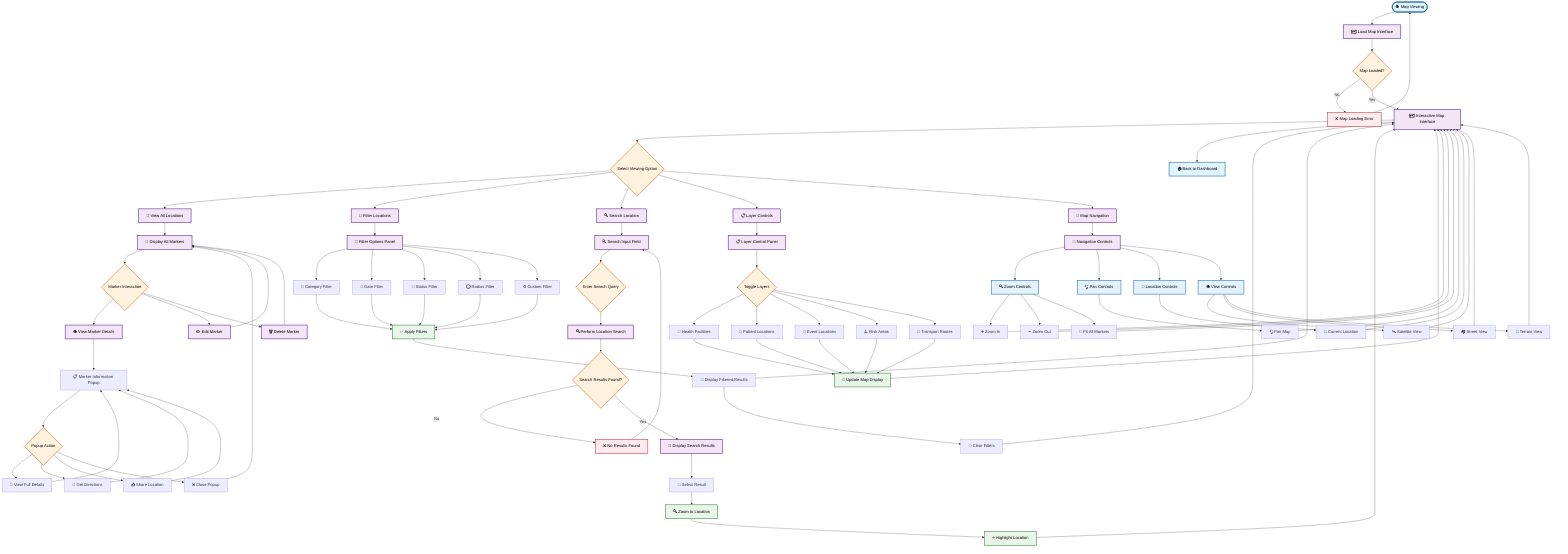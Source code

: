 flowchart TD
    %% Map Viewing Module
    
    Start([👁️ Map Viewing]) --> LoadMap[🗺️ Load Map Interface]
    LoadMap --> MapLoaded{Map Loaded?}
    MapLoaded -->|No| MapError[❌ Map Loading Error]
    MapLoaded -->|Yes| MapInterface[🗺️ Interactive Map Interface]
    
    MapInterface --> ViewingOptions{Select Viewing Option}
    
    %% Viewing Options
    ViewingOptions --> ViewLocations[📍 View All Locations]
    ViewingOptions --> FilterLocations[🔽 Filter Locations]
    ViewingOptions --> SearchLocation[🔍 Search Location]
    ViewingOptions --> LayerControls[📋 Layer Controls]
    ViewingOptions --> MapNavigation[🧭 Map Navigation]
    
    %% View All Locations
    ViewLocations --> DisplayMarkers[📍 Display All Markers]
    DisplayMarkers --> MarkerInteraction{Marker Interaction}
    MarkerInteraction --> ViewMarkerDetails[👁️ View Marker Details]
    MarkerInteraction --> EditMarker[✏️ Edit Marker]
    MarkerInteraction --> DeleteMarker[🗑️ Delete Marker]
    
    ViewMarkerDetails --> MarkerPopup[📋 Marker Information Popup]
    MarkerPopup --> PopupActions{Popup Action}
    PopupActions --> ViewFullDetails[📄 View Full Details]
    PopupActions --> GetDirections[🧭 Get Directions]
    PopupActions --> ShareLocation[📤 Share Location]
    PopupActions --> ClosePopup[❌ Close Popup]
    
    %% Filter Locations
    FilterLocations --> FilterOptions[🔽 Filter Options Panel]
    FilterOptions --> CategoryFilter[📂 Category Filter]
    FilterOptions --> DateFilter[📅 Date Filter]
    FilterOptions --> StatusFilter[🔘 Status Filter]
    FilterOptions --> RadiusFilter[⭕ Radius Filter]
    FilterOptions --> CustomFilter[⚙️ Custom Filter]
    
    CategoryFilter --> ApplyFilter[✅ Apply Filters]
    DateFilter --> ApplyFilter
    StatusFilter --> ApplyFilter
    RadiusFilter --> ApplyFilter
    CustomFilter --> ApplyFilter
    
    ApplyFilter --> FilteredResults[📍 Display Filtered Results]
    FilteredResults --> ClearFilters[🧹 Clear Filters]
    ClearFilters --> MapInterface
    
    %% Search Location
    SearchLocation --> SearchInput[🔍 Search Input Field]
    SearchInput --> SearchQuery{Enter Search Query}
    SearchQuery --> LocationSearch[🔍 Perform Location Search]
    LocationSearch --> SearchResults{Search Results Found?}
    SearchResults -->|No| NoResults[❌ No Results Found]
    SearchResults -->|Yes| DisplaySearchResults[📍 Display Search Results]
    
    DisplaySearchResults --> SelectSearchResult[🎯 Select Result]
    SelectSearchResult --> ZoomToLocation[🔍 Zoom to Location]
    ZoomToLocation --> HighlightLocation[⭐ Highlight Location]
    
    %% Layer Controls
    LayerControls --> LayerPanel[📋 Layer Control Panel]
    LayerPanel --> ToggleLayers{Toggle Layers}
    ToggleLayers --> HealthFacilities[🏥 Health Facilities]
    ToggleLayers --> PatientLocations[👤 Patient Locations]
    ToggleLayers --> EventLocations[📅 Event Locations]
    ToggleLayers --> RiskAreas[⚠️ Risk Areas]
    ToggleLayers --> TransportRoutes[🚗 Transport Routes]
    
    HealthFacilities --> UpdateMapDisplay[🔄 Update Map Display]
    PatientLocations --> UpdateMapDisplay
    EventLocations --> UpdateMapDisplay
    RiskAreas --> UpdateMapDisplay
    TransportRoutes --> UpdateMapDisplay
    
    %% Map Navigation
    MapNavigation --> NavigationControls[🧭 Navigation Controls]
    NavigationControls --> ZoomControls[🔍 Zoom Controls]
    NavigationControls --> PanControls[👆 Pan Controls]
    NavigationControls --> LocationControls[📍 Location Controls]
    NavigationControls --> ViewControls[👁️ View Controls]
    
    ZoomControls --> ZoomIn[➕ Zoom In]
    ZoomControls --> ZoomOut[➖ Zoom Out]
    ZoomControls --> FitBounds[🔄 Fit All Markers]
    
    PanControls --> PanMap[👆 Pan Map]
    LocationControls --> CurrentLocation[📍 Current Location]
    ViewControls --> SatelliteView[🛰️ Satellite View]
    ViewControls --> StreetView[🏘️ Street View]
    ViewControls --> TerrainView[🗻 Terrain View]
    
    %% Return paths
    ViewFullDetails --> MarkerPopup
    GetDirections --> MarkerPopup
    ShareLocation --> MarkerPopup
    ClosePopup --> DisplayMarkers
    EditMarker --> DisplayMarkers
    DeleteMarker --> DisplayMarkers
    FilteredResults --> MapInterface
    NoResults --> SearchInput
    HighlightLocation --> MapInterface
    UpdateMapDisplay --> MapInterface
    ZoomIn --> MapInterface
    ZoomOut --> MapInterface
    FitBounds --> MapInterface
    PanMap --> MapInterface
    CurrentLocation --> MapInterface
    SatelliteView --> MapInterface
    StreetView --> MapInterface
    TerrainView --> MapInterface
    MapError --> Start
    
    %% Back to main dashboard
    MapInterface --> Dashboard[🏠 Back to Dashboard]
    
    %% Styling
    classDef startEnd fill:#e1f5fe,stroke:#01579b,stroke-width:2px,color:#000
    classDef process fill:#f3e5f5,stroke:#4a148c,stroke-width:2px,color:#000
    classDef decision fill:#fff3e0,stroke:#e65100,stroke-width:2px,color:#000
    classDef success fill:#e8f5e8,stroke:#2e7d32,stroke-width:2px,color:#000
    classDef error fill:#ffebee,stroke:#c62828,stroke-width:2px,color:#000
    classDef controls fill:#e3f2fd,stroke:#1565c0,stroke-width:2px,color:#000
    
    class Start,Dashboard startEnd
    class LoadMap,MapInterface,ViewLocations,FilterLocations,SearchLocation,LayerControls,MapNavigation,DisplayMarkers,ViewMarkerDetails,EditMarker,DeleteMarker,FilterOptions,SearchInput,LocationSearch,DisplaySearchResults,LayerPanel,NavigationControls process
    class MapLoaded,ViewingOptions,MarkerInteraction,PopupActions,SearchQuery,SearchResults,ToggleLayers decision
    class ApplyFilter,ZoomToLocation,HighlightLocation,UpdateMapDisplay success
    class MapError,NoResults error
    class ZoomControls,PanControls,LocationControls,ViewControls controls